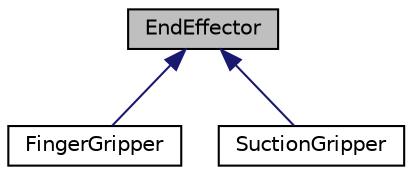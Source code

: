 digraph "EndEffector"
{
 // LATEX_PDF_SIZE
  edge [fontname="Helvetica",fontsize="10",labelfontname="Helvetica",labelfontsize="10"];
  node [fontname="Helvetica",fontsize="10",shape=record];
  Node1 [label="EndEffector",height=0.2,width=0.4,color="black", fillcolor="grey75", style="filled", fontcolor="black",tooltip="Generic class for an end effector, to be inherited by other end effectors."];
  Node1 -> Node2 [dir="back",color="midnightblue",fontsize="10",style="solid",fontname="Helvetica"];
  Node2 [label="FingerGripper",height=0.2,width=0.4,color="black", fillcolor="white", style="filled",URL="$classFingerGripper.html",tooltip="General Struct for Finger gripper grasp planning"];
  Node1 -> Node3 [dir="back",color="midnightblue",fontsize="10",style="solid",fontname="Helvetica"];
  Node3 [label="SuctionGripper",height=0.2,width=0.4,color="black", fillcolor="white", style="filled",URL="$classSuctionGripper.html",tooltip="General Class for Suction Gripper grasp planning"];
}
